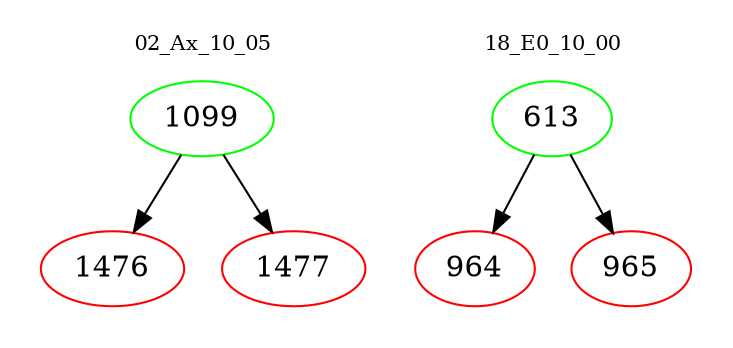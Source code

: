 digraph{
subgraph cluster_0 {
color = white
label = "02_Ax_10_05";
fontsize=10;
T0_1099 [label="1099", color="green"]
T0_1099 -> T0_1476 [color="black"]
T0_1476 [label="1476", color="red"]
T0_1099 -> T0_1477 [color="black"]
T0_1477 [label="1477", color="red"]
}
subgraph cluster_1 {
color = white
label = "18_E0_10_00";
fontsize=10;
T1_613 [label="613", color="green"]
T1_613 -> T1_964 [color="black"]
T1_964 [label="964", color="red"]
T1_613 -> T1_965 [color="black"]
T1_965 [label="965", color="red"]
}
}
